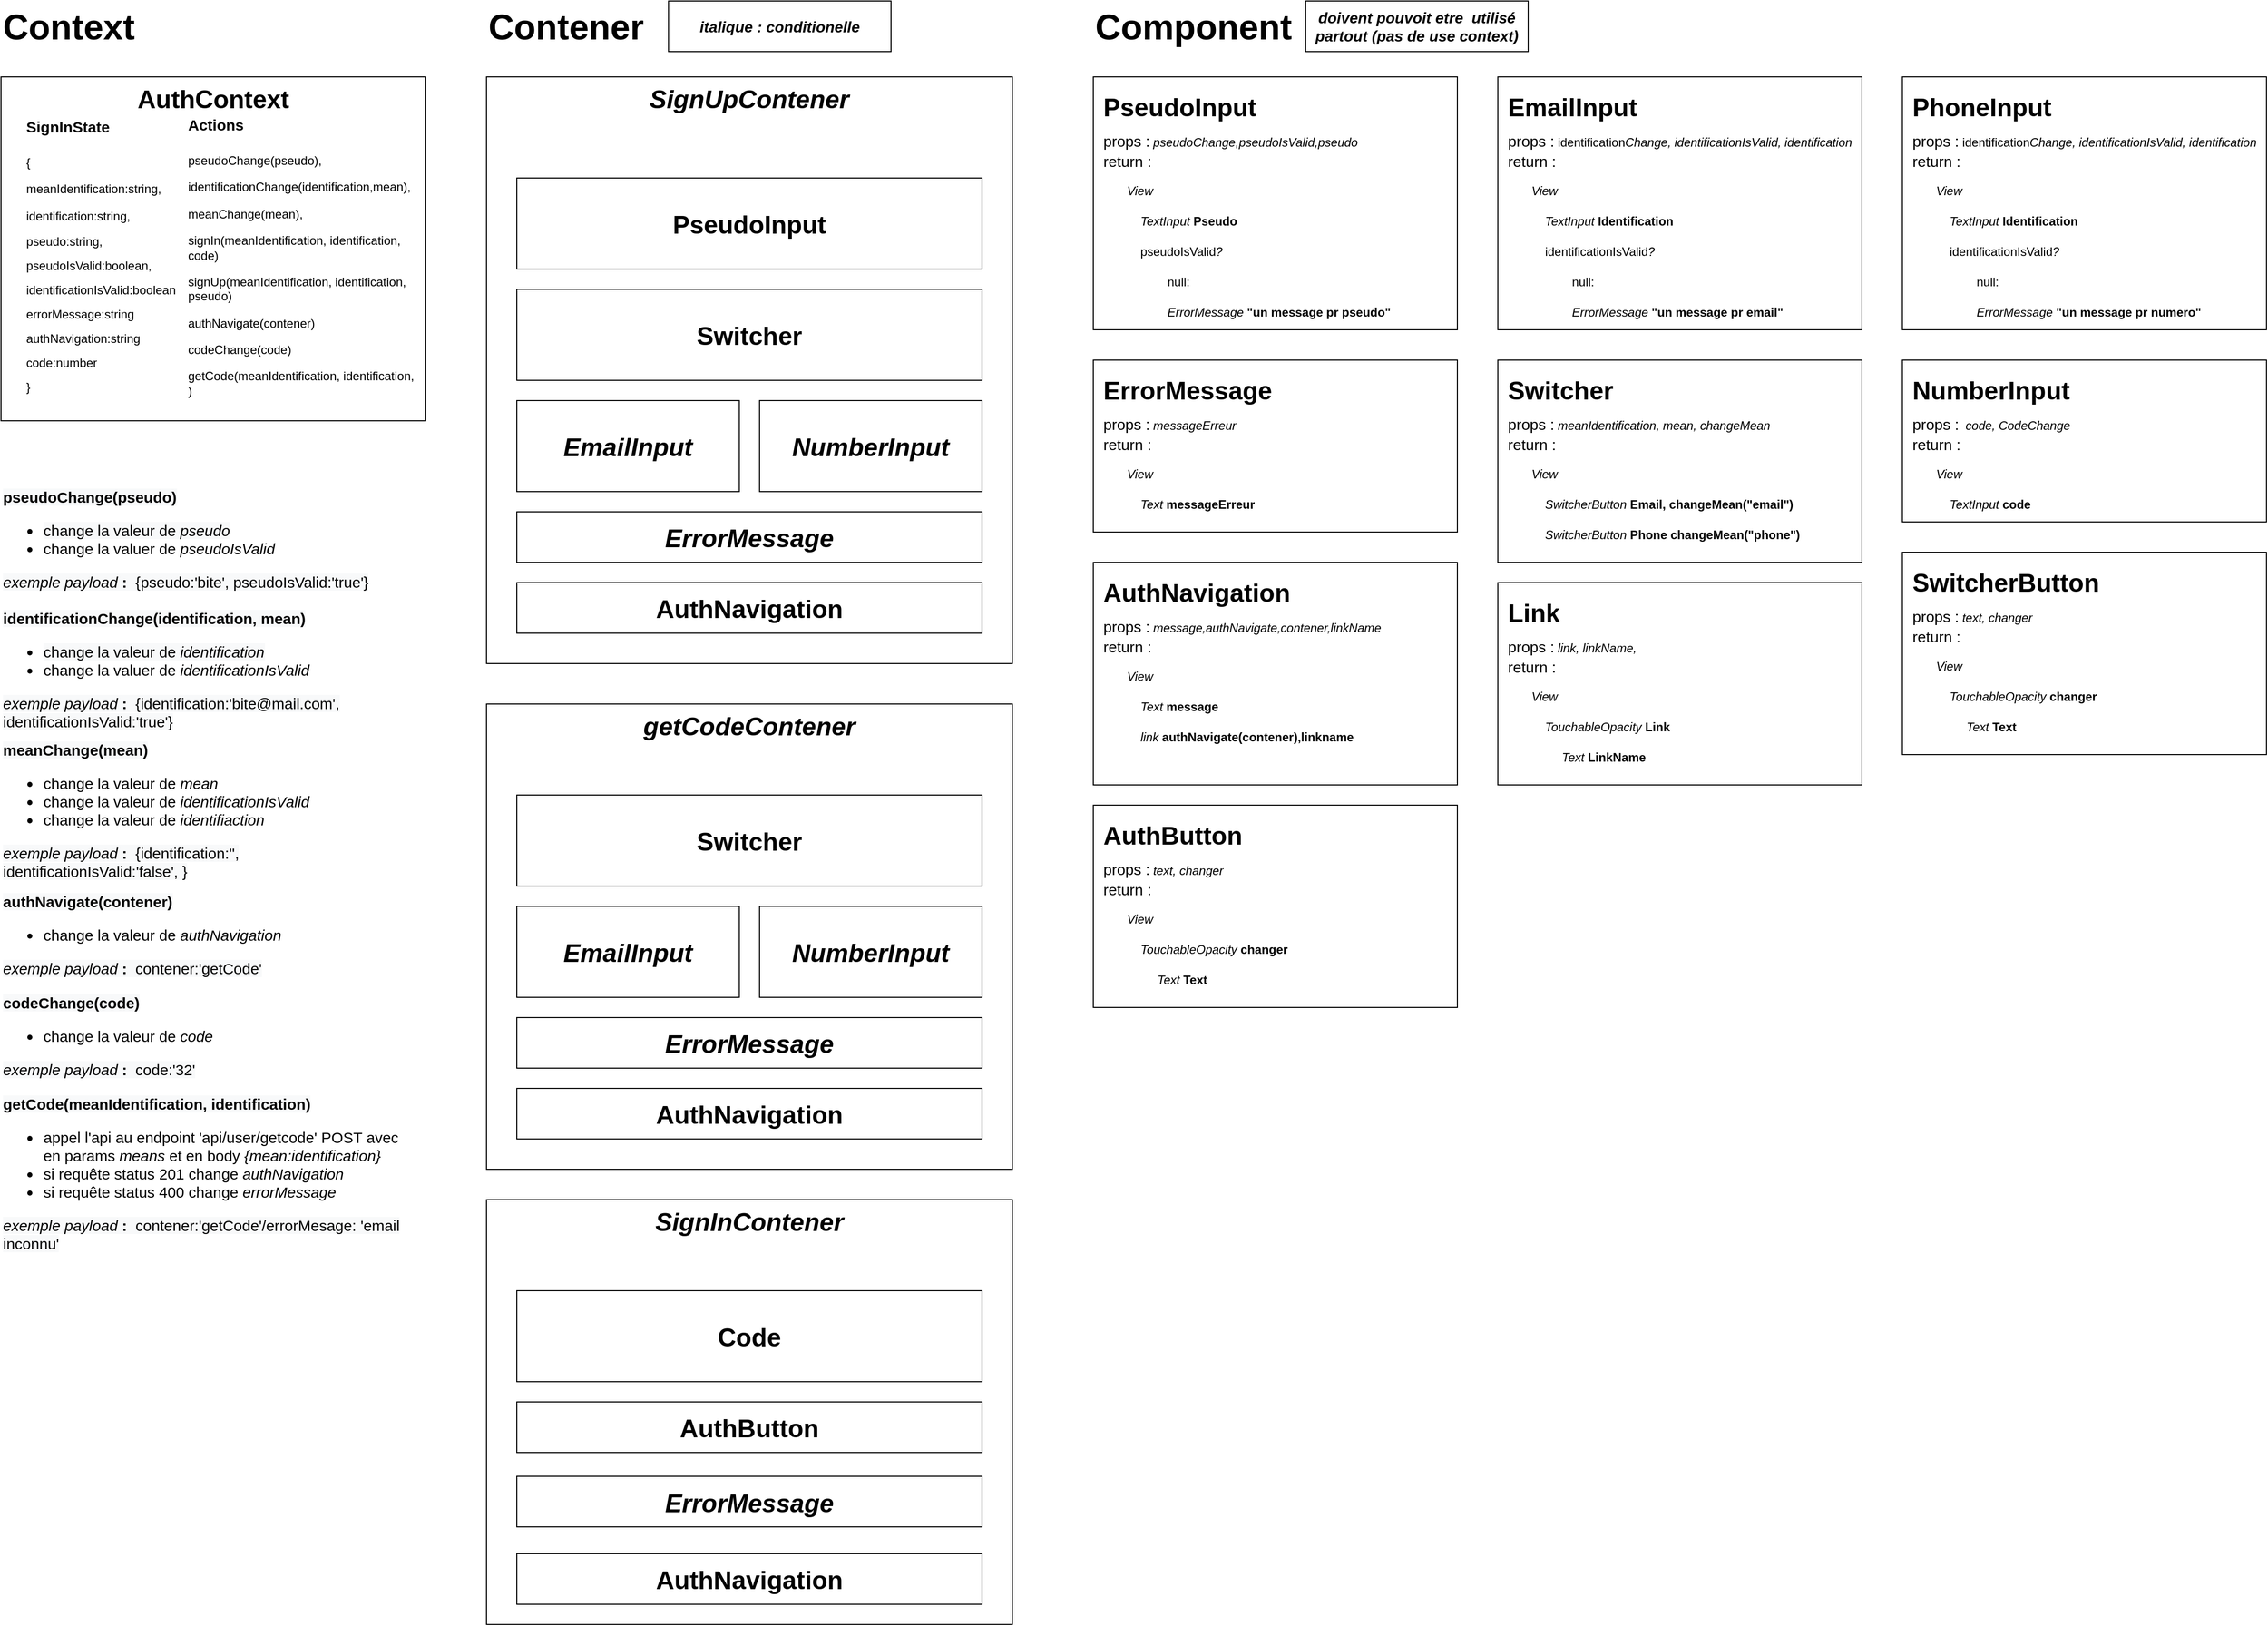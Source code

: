 <mxfile version="13.7.9" type="device"><diagram id="Xk4VpZYpPrKJwpMGjt6s" name="Page-1"><mxGraphModel dx="2178" dy="971" grid="1" gridSize="10" guides="1" tooltips="1" connect="1" arrows="1" fold="1" page="1" pageScale="1" pageWidth="827" pageHeight="1169" math="0" shadow="0"><root><mxCell id="0"/><mxCell id="1" parent="0"/><mxCell id="xUaoGkQyTDoHOAQz-evR-29" value="&lt;b&gt;AuthContext&lt;/b&gt;" style="rounded=0;whiteSpace=wrap;html=1;fontSize=25;verticalAlign=top;" parent="1" vertex="1"><mxGeometry x="-520" y="320" width="420" height="340" as="geometry"/></mxCell><mxCell id="xUaoGkQyTDoHOAQz-evR-26" value="SignUpContener" style="rounded=0;whiteSpace=wrap;html=1;verticalAlign=top;fontSize=25;fontStyle=3" parent="1" vertex="1"><mxGeometry x="-40" y="320" width="520" height="580" as="geometry"/></mxCell><mxCell id="xUaoGkQyTDoHOAQz-evR-28" value="&lt;h1&gt;&lt;font style=&quot;font-size: 15px&quot;&gt;Actions&lt;/font&gt;&lt;/h1&gt;&lt;p&gt;pseudoChange(pseudo),&lt;/p&gt;&lt;p&gt;identificationChange(identification,mean),&lt;/p&gt;&lt;p&gt;meanChange(mean),&lt;/p&gt;&lt;p&gt;signIn(meanIdentification, identification, code)&lt;/p&gt;&lt;p&gt;signUp(meanIdentification, identification, pseudo)&lt;br&gt;&lt;/p&gt;&lt;p&gt;authNavigate(contener)&lt;/p&gt;&lt;p&gt;codeChange(code)&lt;/p&gt;&lt;p&gt;getCode(meanIdentification, identification, )&lt;/p&gt;" style="text;html=1;strokeColor=none;fillColor=none;spacing=0;spacingTop=-30;whiteSpace=wrap;overflow=hidden;rounded=0;verticalAlign=top;horizontal=1;spacingLeft=5;" parent="1" vertex="1"><mxGeometry x="-340" y="360" width="230" height="310" as="geometry"/></mxCell><mxCell id="xUaoGkQyTDoHOAQz-evR-30" value="&lt;h1&gt;&lt;font style=&quot;font-size: 15px&quot;&gt;SignInState&lt;/font&gt;&lt;/h1&gt;&lt;p&gt;{&lt;/p&gt;&lt;p&gt;meanIdentification:string,&amp;nbsp;&lt;/p&gt;&lt;p&gt;&lt;span&gt;identification:string,&lt;/span&gt;&lt;/p&gt;&lt;p style=&quot;line-height: 100%&quot;&gt;pseudo:string,&lt;/p&gt;&lt;p style=&quot;line-height: 100%&quot;&gt;pseudoIsValid:boolean,&lt;/p&gt;&lt;p style=&quot;line-height: 100%&quot;&gt;identificationIsValid:boolean&lt;/p&gt;&lt;p style=&quot;line-height: 100%&quot;&gt;errorMessage:string&lt;/p&gt;&lt;p style=&quot;line-height: 100%&quot;&gt;authNavigation:string&lt;/p&gt;&lt;p style=&quot;line-height: 100%&quot;&gt;code:number&lt;/p&gt;&lt;p style=&quot;line-height: 100%&quot;&gt;}&lt;/p&gt;" style="text;html=1;strokeColor=none;fillColor=none;spacing=0;spacingTop=-30;whiteSpace=wrap;overflow=hidden;rounded=0;verticalAlign=top;horizontal=1;spacingLeft=5;" parent="1" vertex="1"><mxGeometry x="-500" y="362" width="160" height="278" as="geometry"/></mxCell><mxCell id="xUaoGkQyTDoHOAQz-evR-31" value="PseudoInput&lt;br&gt;&lt;div style=&quot;&quot;&gt;&lt;span style=&quot;font-weight: 400&quot;&gt;&lt;font style=&quot;font-size: 15px&quot;&gt;props :&lt;/font&gt;&lt;/span&gt;&lt;span style=&quot;font-size: 12px ; font-weight: 400&quot;&gt; &lt;/span&gt;&lt;i style=&quot;font-size: 12px ; font-weight: 400&quot;&gt;pseudoChange,pseudoIsValid,pseudo&lt;/i&gt;&lt;/div&gt;&lt;div style=&quot;font-size: 15px;&quot;&gt;&lt;span style=&quot;font-weight: 400&quot;&gt;r&lt;/span&gt;&lt;span style=&quot;font-weight: 400&quot;&gt;eturn :&amp;nbsp;&lt;/span&gt;&lt;/div&gt;&lt;div style=&quot;&quot;&gt;&lt;span style=&quot;font-size: 12px ; font-weight: 400&quot;&gt;&amp;nbsp; &amp;nbsp; &amp;nbsp; &amp;nbsp;&lt;i&gt;View&lt;/i&gt;&lt;/span&gt;&lt;/div&gt;&lt;div style=&quot;&quot;&gt;&lt;span style=&quot;font-size: 12px ; font-weight: 400&quot;&gt;&amp;nbsp; &amp;nbsp; &amp;nbsp; &amp;nbsp; &amp;nbsp; &amp;nbsp;&lt;i&gt;TextInput&lt;/i&gt; &lt;/span&gt;&lt;span style=&quot;font-size: 12px&quot;&gt;Pseudo&lt;/span&gt;&lt;span style=&quot;font-size: 12px ; font-weight: 400&quot;&gt;&lt;br&gt;&lt;/span&gt;&lt;/div&gt;&lt;div style=&quot;&quot;&gt;&lt;span style=&quot;font-size: 12px ; font-weight: 400&quot;&gt;&amp;nbsp; &amp;nbsp; &amp;nbsp; &amp;nbsp; &amp;nbsp; &amp;nbsp;pseudoIsValid&lt;i&gt;?&lt;/i&gt;&lt;/span&gt;&lt;/div&gt;&lt;div style=&quot;&quot;&gt;&lt;span style=&quot;font-size: 12px ; font-weight: 400&quot;&gt;&lt;i&gt;&amp;nbsp; &amp;nbsp; &amp;nbsp; &amp;nbsp; &amp;nbsp; &amp;nbsp; &amp;nbsp; &amp;nbsp; &amp;nbsp; &amp;nbsp;&lt;/i&gt;null:&lt;/span&gt;&lt;/div&gt;&lt;div style=&quot;&quot;&gt;&lt;span style=&quot;font-size: 12px ; font-weight: 400&quot;&gt;&lt;i&gt;&amp;nbsp; &amp;nbsp; &amp;nbsp; &amp;nbsp; &amp;nbsp; &amp;nbsp; &amp;nbsp; &amp;nbsp; &amp;nbsp; &amp;nbsp;ErrorMessage&lt;/i&gt; &lt;/span&gt;&lt;span style=&quot;font-size: 12px&quot;&gt;&quot;un message pr pseudo&quot;&lt;/span&gt;&lt;/div&gt;" style="rounded=0;whiteSpace=wrap;html=1;verticalAlign=top;fontSize=25;fontStyle=1;align=left;spacing=10;" parent="1" vertex="1"><mxGeometry x="560" y="320" width="360" height="250" as="geometry"/></mxCell><mxCell id="xUaoGkQyTDoHOAQz-evR-32" value="ErrorMessage&lt;br&gt;&lt;div style=&quot;&quot;&gt;&lt;span style=&quot;font-weight: 400&quot;&gt;&lt;font style=&quot;font-size: 15px&quot;&gt;props :&lt;/font&gt;&lt;/span&gt;&lt;span style=&quot;font-size: 12px ; font-weight: 400&quot;&gt; &lt;/span&gt;&lt;i style=&quot;font-size: 12px ; font-weight: 400&quot;&gt;messageErreur&lt;/i&gt;&lt;/div&gt;&lt;div style=&quot;font-size: 15px;&quot;&gt;&lt;span style=&quot;font-weight: 400&quot;&gt;r&lt;/span&gt;&lt;span style=&quot;font-weight: 400&quot;&gt;eturn :&amp;nbsp;&lt;/span&gt;&lt;/div&gt;&lt;div style=&quot;&quot;&gt;&lt;span style=&quot;font-size: 12px ; font-weight: 400&quot;&gt;&amp;nbsp; &amp;nbsp; &amp;nbsp; &amp;nbsp;&lt;i&gt;View&lt;/i&gt;&lt;/span&gt;&lt;/div&gt;&lt;div style=&quot;&quot;&gt;&lt;span style=&quot;font-size: 12px ; font-weight: 400&quot;&gt;&amp;nbsp; &amp;nbsp; &amp;nbsp; &amp;nbsp; &amp;nbsp; &amp;nbsp;&lt;i&gt;Text&lt;/i&gt; &lt;/span&gt;&lt;span style=&quot;font-size: 12px&quot;&gt;messageErreur&lt;/span&gt;&lt;/div&gt;" style="rounded=0;whiteSpace=wrap;html=1;verticalAlign=top;fontSize=25;fontStyle=1;align=left;spacing=10;" parent="1" vertex="1"><mxGeometry x="560" y="600" width="360" height="170" as="geometry"/></mxCell><mxCell id="xUaoGkQyTDoHOAQz-evR-33" value="EmailInput&lt;br&gt;&lt;div&gt;&lt;span style=&quot;font-weight: 400&quot;&gt;&lt;font style=&quot;font-size: 15px&quot;&gt;props :&lt;/font&gt;&lt;/span&gt;&lt;span style=&quot;font-size: 12px ; font-weight: 400&quot;&gt;&amp;nbsp;identification&lt;/span&gt;&lt;i style=&quot;font-size: 12px ; font-weight: 400&quot;&gt;Change, identificationIsValid, identification&lt;/i&gt;&lt;/div&gt;&lt;div style=&quot;font-size: 15px&quot;&gt;&lt;span style=&quot;font-weight: 400&quot;&gt;r&lt;/span&gt;&lt;span style=&quot;font-weight: 400&quot;&gt;eturn :&amp;nbsp;&lt;/span&gt;&lt;/div&gt;&lt;div&gt;&lt;span style=&quot;font-size: 12px ; font-weight: 400&quot;&gt;&amp;nbsp; &amp;nbsp; &amp;nbsp; &amp;nbsp;&lt;i&gt;View&lt;/i&gt;&lt;/span&gt;&lt;/div&gt;&lt;div&gt;&lt;span style=&quot;font-size: 12px ; font-weight: 400&quot;&gt;&amp;nbsp; &amp;nbsp; &amp;nbsp; &amp;nbsp; &amp;nbsp; &amp;nbsp;&lt;i&gt;TextInput&lt;/i&gt; &lt;/span&gt;&lt;span style=&quot;font-size: 12px&quot;&gt;Identification&lt;/span&gt;&lt;span style=&quot;font-size: 12px ; font-weight: 400&quot;&gt;&lt;br&gt;&lt;/span&gt;&lt;/div&gt;&lt;div&gt;&lt;span style=&quot;font-size: 12px ; font-weight: 400&quot;&gt;&amp;nbsp; &amp;nbsp; &amp;nbsp; &amp;nbsp; &amp;nbsp; &amp;nbsp;&lt;/span&gt;&lt;span style=&quot;font-size: 12px ; font-weight: 400&quot;&gt;identificationIsValid&lt;/span&gt;&lt;span style=&quot;font-size: 12px ; font-weight: 400&quot;&gt;&lt;i&gt;?&lt;/i&gt;&lt;/span&gt;&lt;/div&gt;&lt;div&gt;&lt;span style=&quot;font-size: 12px ; font-weight: 400&quot;&gt;&lt;i&gt;&amp;nbsp; &amp;nbsp; &amp;nbsp; &amp;nbsp; &amp;nbsp; &amp;nbsp; &amp;nbsp; &amp;nbsp; &amp;nbsp; &amp;nbsp;&lt;/i&gt;null:&lt;/span&gt;&lt;/div&gt;&lt;div&gt;&lt;span style=&quot;font-size: 12px ; font-weight: 400&quot;&gt;&lt;i&gt;&amp;nbsp; &amp;nbsp; &amp;nbsp; &amp;nbsp; &amp;nbsp; &amp;nbsp; &amp;nbsp; &amp;nbsp; &amp;nbsp; &amp;nbsp;ErrorMessage&lt;/i&gt; &lt;/span&gt;&lt;span style=&quot;font-size: 12px&quot;&gt;&quot;un message pr email&quot;&lt;/span&gt;&lt;/div&gt;" style="rounded=0;whiteSpace=wrap;html=1;verticalAlign=top;fontSize=25;fontStyle=1;align=left;spacing=10;" parent="1" vertex="1"><mxGeometry x="960" y="320" width="360" height="250" as="geometry"/></mxCell><mxCell id="xUaoGkQyTDoHOAQz-evR-36" value="NumberInput&lt;br&gt;&lt;div&gt;&lt;span style=&quot;font-weight: 400&quot;&gt;&lt;font style=&quot;font-size: 15px&quot;&gt;props :&lt;/font&gt;&lt;/span&gt;&lt;span style=&quot;font-size: 12px ; font-weight: 400&quot;&gt;&amp;nbsp; &lt;i&gt;code, CodeChange&lt;/i&gt;&lt;/span&gt;&lt;/div&gt;&lt;div style=&quot;font-size: 15px&quot;&gt;&lt;span style=&quot;font-weight: 400&quot;&gt;r&lt;/span&gt;&lt;span style=&quot;font-weight: 400&quot;&gt;eturn :&amp;nbsp;&lt;/span&gt;&lt;/div&gt;&lt;div&gt;&lt;span style=&quot;font-size: 12px ; font-weight: 400&quot;&gt;&amp;nbsp; &amp;nbsp; &amp;nbsp; &amp;nbsp;&lt;i&gt;View&lt;/i&gt;&lt;/span&gt;&lt;/div&gt;&lt;div&gt;&lt;span style=&quot;font-size: 12px ; font-weight: 400&quot;&gt;&amp;nbsp; &amp;nbsp; &amp;nbsp; &amp;nbsp; &amp;nbsp; &amp;nbsp;&lt;i&gt;TextInput&lt;/i&gt; &lt;/span&gt;&lt;span style=&quot;font-size: 12px&quot;&gt;code&lt;/span&gt;&lt;span style=&quot;font-size: 12px ; font-weight: 400&quot;&gt;&lt;br&gt;&lt;/span&gt;&lt;/div&gt;&lt;div&gt;&lt;br&gt;&lt;/div&gt;" style="rounded=0;whiteSpace=wrap;html=1;verticalAlign=top;fontSize=25;fontStyle=1;align=left;spacing=10;" parent="1" vertex="1"><mxGeometry x="1360" y="600" width="360" height="160" as="geometry"/></mxCell><mxCell id="xUaoGkQyTDoHOAQz-evR-37" value="Switcher&lt;br&gt;&lt;div&gt;&lt;span style=&quot;font-weight: 400&quot;&gt;&lt;font style=&quot;font-size: 15px&quot;&gt;props :&lt;/font&gt;&lt;/span&gt;&lt;span style=&quot;font-size: 12px ; font-weight: 400&quot;&gt; &lt;/span&gt;&lt;i style=&quot;font-size: 12px ; font-weight: 400&quot;&gt;meanIdentification, mean, changeMean&lt;/i&gt;&lt;/div&gt;&lt;div style=&quot;font-size: 15px&quot;&gt;&lt;div&gt;&lt;span style=&quot;font-weight: 400&quot;&gt;r&lt;/span&gt;&lt;span style=&quot;font-weight: 400&quot;&gt;eturn :&amp;nbsp;&lt;/span&gt;&lt;/div&gt;&lt;div style=&quot;font-size: 25px&quot;&gt;&lt;span style=&quot;font-size: 12px ; font-weight: 400&quot;&gt;&amp;nbsp; &amp;nbsp; &amp;nbsp; &amp;nbsp;&lt;i&gt;View&lt;/i&gt;&lt;/span&gt;&lt;/div&gt;&lt;div style=&quot;font-size: 25px&quot;&gt;&lt;span style=&quot;font-size: 12px ; font-weight: 400&quot;&gt;&amp;nbsp; &amp;nbsp; &amp;nbsp; &amp;nbsp; &amp;nbsp; &amp;nbsp;&lt;i&gt;SwitcherButton&lt;/i&gt;&amp;nbsp;&lt;/span&gt;&lt;span style=&quot;font-size: 12px&quot;&gt;Email, changeMean(&quot;email&quot;)&lt;/span&gt;&lt;/div&gt;&lt;div style=&quot;font-size: 25px&quot;&gt;&lt;span style=&quot;font-size: 12px ; font-weight: 400&quot;&gt;&amp;nbsp; &amp;nbsp; &amp;nbsp; &amp;nbsp; &amp;nbsp; &amp;nbsp;&lt;i&gt;SwitcherButton&lt;/i&gt;&amp;nbsp;&lt;/span&gt;&lt;span style=&quot;font-size: 12px&quot;&gt;Phone changeMean(&quot;phone&quot;)&lt;/span&gt;&lt;/div&gt;&lt;/div&gt;" style="rounded=0;whiteSpace=wrap;html=1;verticalAlign=top;fontSize=25;fontStyle=1;align=left;spacing=10;" parent="1" vertex="1"><mxGeometry x="960" y="600" width="360" height="200" as="geometry"/></mxCell><mxCell id="xUaoGkQyTDoHOAQz-evR-38" value="SwitcherButton&lt;br&gt;&lt;div&gt;&lt;span style=&quot;font-weight: 400&quot;&gt;&lt;font style=&quot;font-size: 15px&quot;&gt;props :&lt;/font&gt;&lt;/span&gt;&lt;span style=&quot;font-size: 12px ; font-weight: 400&quot;&gt;&amp;nbsp;&lt;i&gt;text, changer&lt;/i&gt;&lt;/span&gt;&lt;/div&gt;&lt;div style=&quot;font-size: 15px&quot;&gt;&lt;div&gt;&lt;span style=&quot;font-weight: 400&quot;&gt;r&lt;/span&gt;&lt;span style=&quot;font-weight: 400&quot;&gt;eturn :&amp;nbsp;&lt;/span&gt;&lt;/div&gt;&lt;div style=&quot;font-size: 25px&quot;&gt;&lt;span style=&quot;font-size: 12px ; font-weight: 400&quot;&gt;&amp;nbsp; &amp;nbsp; &amp;nbsp; &amp;nbsp;&lt;i&gt;View&lt;/i&gt;&lt;/span&gt;&lt;/div&gt;&lt;div style=&quot;font-size: 25px&quot;&gt;&lt;span style=&quot;font-size: 12px ; font-weight: 400&quot;&gt;&amp;nbsp; &amp;nbsp; &amp;nbsp; &amp;nbsp; &amp;nbsp; &amp;nbsp;&lt;i&gt;TouchableOpacity&lt;/i&gt;&lt;/span&gt;&lt;span style=&quot;font-size: 12px&quot;&gt;&amp;nbsp;changer&lt;/span&gt;&lt;/div&gt;&lt;div style=&quot;font-size: 25px&quot;&gt;&lt;span style=&quot;font-size: 12px ; font-weight: 400&quot;&gt;&amp;nbsp; &amp;nbsp; &amp;nbsp; &amp;nbsp; &amp;nbsp; &amp;nbsp;&lt;/span&gt;&lt;span style=&quot;font-size: 12px ; font-weight: 400&quot;&gt;&amp;nbsp;&lt;/span&gt;&lt;span style=&quot;font-size: 12px ; font-weight: 400&quot;&gt;&amp;nbsp; &amp;nbsp;&lt;/span&gt;&lt;span style=&quot;font-size: 12px ; font-weight: 400&quot;&gt;&amp;nbsp;&lt;/span&gt;&lt;span style=&quot;font-size: 12px ; font-weight: 400&quot;&gt;&lt;i&gt;Text&lt;/i&gt;&amp;nbsp;&lt;/span&gt;&lt;span style=&quot;font-size: 12px&quot;&gt;Text&lt;/span&gt;&lt;/div&gt;&lt;/div&gt;" style="rounded=0;whiteSpace=wrap;html=1;verticalAlign=top;fontSize=25;fontStyle=1;align=left;spacing=10;" parent="1" vertex="1"><mxGeometry x="1360" y="790" width="360" height="200" as="geometry"/></mxCell><mxCell id="xUaoGkQyTDoHOAQz-evR-39" value="PseudoInput" style="rounded=0;whiteSpace=wrap;html=1;verticalAlign=middle;fontSize=25;fontStyle=1;align=center;spacing=10;" parent="1" vertex="1"><mxGeometry x="-10" y="420" width="460" height="90" as="geometry"/></mxCell><mxCell id="xUaoGkQyTDoHOAQz-evR-40" value="Switcher" style="rounded=0;whiteSpace=wrap;html=1;verticalAlign=middle;fontSize=25;fontStyle=1;align=center;spacing=10;" parent="1" vertex="1"><mxGeometry x="-10" y="530" width="460" height="90" as="geometry"/></mxCell><mxCell id="xUaoGkQyTDoHOAQz-evR-41" value="EmailInput" style="rounded=0;whiteSpace=wrap;html=1;verticalAlign=middle;fontSize=25;fontStyle=3;align=center;spacing=10;" parent="1" vertex="1"><mxGeometry x="-10" y="640" width="220" height="90" as="geometry"/></mxCell><mxCell id="xUaoGkQyTDoHOAQz-evR-42" value="NumberInput" style="rounded=0;whiteSpace=wrap;html=1;verticalAlign=middle;fontSize=25;fontStyle=3;align=center;spacing=10;" parent="1" vertex="1"><mxGeometry x="230" y="640" width="220" height="90" as="geometry"/></mxCell><mxCell id="xUaoGkQyTDoHOAQz-evR-43" value="getCodeContener" style="rounded=0;whiteSpace=wrap;html=1;verticalAlign=top;fontSize=25;fontStyle=3" parent="1" vertex="1"><mxGeometry x="-40" y="940" width="520" height="460" as="geometry"/></mxCell><mxCell id="xUaoGkQyTDoHOAQz-evR-45" value="Switcher" style="rounded=0;whiteSpace=wrap;html=1;verticalAlign=middle;fontSize=25;fontStyle=1;align=center;spacing=10;" parent="1" vertex="1"><mxGeometry x="-10" y="1030" width="460" height="90" as="geometry"/></mxCell><mxCell id="xUaoGkQyTDoHOAQz-evR-46" value="EmailInput" style="rounded=0;whiteSpace=wrap;html=1;verticalAlign=middle;fontSize=25;fontStyle=3;align=center;spacing=10;" parent="1" vertex="1"><mxGeometry x="-10" y="1140" width="220" height="90" as="geometry"/></mxCell><mxCell id="xUaoGkQyTDoHOAQz-evR-47" value="NumberInput" style="rounded=0;whiteSpace=wrap;html=1;verticalAlign=middle;fontSize=25;fontStyle=3;align=center;spacing=10;" parent="1" vertex="1"><mxGeometry x="230" y="1140" width="220" height="90" as="geometry"/></mxCell><mxCell id="xUaoGkQyTDoHOAQz-evR-48" value="AuthNavigation&lt;br&gt;&lt;div&gt;&lt;span style=&quot;font-weight: 400&quot;&gt;&lt;font style=&quot;font-size: 15px&quot;&gt;props :&lt;/font&gt;&lt;/span&gt;&lt;span style=&quot;font-size: 12px ; font-weight: 400&quot;&gt; &lt;/span&gt;&lt;i style=&quot;font-size: 12px ; font-weight: 400&quot;&gt;message,authNavigate,contener,linkName&amp;nbsp;&lt;/i&gt;&lt;/div&gt;&lt;div style=&quot;font-size: 15px&quot;&gt;&lt;span style=&quot;font-weight: 400&quot;&gt;r&lt;/span&gt;&lt;span style=&quot;font-weight: 400&quot;&gt;eturn :&amp;nbsp;&lt;/span&gt;&lt;/div&gt;&lt;div&gt;&lt;span style=&quot;font-size: 12px ; font-weight: 400&quot;&gt;&amp;nbsp; &amp;nbsp; &amp;nbsp; &amp;nbsp;&lt;i&gt;View&lt;/i&gt;&lt;/span&gt;&lt;/div&gt;&lt;div&gt;&lt;span style=&quot;font-size: 12px ; font-weight: 400&quot;&gt;&amp;nbsp; &amp;nbsp; &amp;nbsp; &amp;nbsp; &amp;nbsp; &amp;nbsp;&lt;i&gt;Text&lt;/i&gt; &lt;/span&gt;&lt;span style=&quot;font-size: 12px&quot;&gt;message&lt;/span&gt;&lt;/div&gt;&lt;div&gt;&lt;span style=&quot;font-size: 12px ; font-weight: 400&quot;&gt;&amp;nbsp; &amp;nbsp; &amp;nbsp; &amp;nbsp; &amp;nbsp; &amp;nbsp;&lt;i&gt;link&lt;/i&gt; &lt;/span&gt;&lt;span style=&quot;font-size: 12px&quot;&gt;authNavigate(contener),linkname&lt;/span&gt;&lt;/div&gt;" style="rounded=0;whiteSpace=wrap;html=1;verticalAlign=top;fontSize=25;fontStyle=1;align=left;spacing=10;" parent="1" vertex="1"><mxGeometry x="560" y="800" width="360" height="220" as="geometry"/></mxCell><mxCell id="xUaoGkQyTDoHOAQz-evR-49" value="Link&lt;br&gt;&lt;div&gt;&lt;span style=&quot;font-weight: 400&quot;&gt;&lt;font style=&quot;font-size: 15px&quot;&gt;props :&lt;/font&gt;&lt;/span&gt;&lt;span style=&quot;font-size: 12px ; font-weight: 400&quot;&gt;&amp;nbsp;&lt;i&gt;link, linkName,&amp;nbsp;&lt;/i&gt;&lt;/span&gt;&lt;/div&gt;&lt;div style=&quot;font-size: 15px&quot;&gt;&lt;div&gt;&lt;span style=&quot;font-weight: 400&quot;&gt;r&lt;/span&gt;&lt;span style=&quot;font-weight: 400&quot;&gt;eturn :&amp;nbsp;&lt;/span&gt;&lt;/div&gt;&lt;div style=&quot;font-size: 25px&quot;&gt;&lt;span style=&quot;font-size: 12px ; font-weight: 400&quot;&gt;&amp;nbsp; &amp;nbsp; &amp;nbsp; &amp;nbsp;&lt;i&gt;View&lt;/i&gt;&lt;/span&gt;&lt;/div&gt;&lt;div style=&quot;font-size: 25px&quot;&gt;&lt;span style=&quot;font-size: 12px ; font-weight: 400&quot;&gt;&amp;nbsp; &amp;nbsp; &amp;nbsp; &amp;nbsp; &amp;nbsp; &amp;nbsp;&lt;i&gt;TouchableOpacity&lt;/i&gt;&lt;/span&gt;&lt;span style=&quot;font-size: 12px&quot;&gt;&amp;nbsp;Link&lt;/span&gt;&lt;/div&gt;&lt;div style=&quot;font-size: 25px&quot;&gt;&lt;span style=&quot;font-size: 12px ; font-weight: 400&quot;&gt;&amp;nbsp; &amp;nbsp; &amp;nbsp; &amp;nbsp; &amp;nbsp; &amp;nbsp;&lt;/span&gt;&lt;span style=&quot;font-size: 12px ; font-weight: 400&quot;&gt;&amp;nbsp;&lt;/span&gt;&lt;span style=&quot;font-size: 12px ; font-weight: 400&quot;&gt;&amp;nbsp; &amp;nbsp;&lt;/span&gt;&lt;span style=&quot;font-size: 12px ; font-weight: 400&quot;&gt;&amp;nbsp;&lt;/span&gt;&lt;span style=&quot;font-size: 12px ; font-weight: 400&quot;&gt;&lt;i&gt;Text&lt;/i&gt;&amp;nbsp;&lt;/span&gt;&lt;span style=&quot;font-size: 12px&quot;&gt;LinkName&lt;/span&gt;&lt;/div&gt;&lt;/div&gt;" style="rounded=0;whiteSpace=wrap;html=1;verticalAlign=top;fontSize=25;fontStyle=1;align=left;spacing=10;" parent="1" vertex="1"><mxGeometry x="960" y="820" width="360" height="200" as="geometry"/></mxCell><mxCell id="xUaoGkQyTDoHOAQz-evR-50" value="ErrorMessage" style="rounded=0;whiteSpace=wrap;html=1;verticalAlign=middle;fontSize=25;fontStyle=3;align=center;spacing=10;" parent="1" vertex="1"><mxGeometry x="-10" y="750" width="460" height="50" as="geometry"/></mxCell><mxCell id="xUaoGkQyTDoHOAQz-evR-53" value="PhoneInput&lt;br&gt;&lt;div&gt;&lt;span style=&quot;font-weight: 400&quot;&gt;&lt;font style=&quot;font-size: 15px&quot;&gt;props :&lt;/font&gt;&lt;/span&gt;&lt;span style=&quot;font-size: 12px ; font-weight: 400&quot;&gt;&amp;nbsp;identification&lt;/span&gt;&lt;i style=&quot;font-size: 12px ; font-weight: 400&quot;&gt;Change, identificationIsValid, identification&lt;/i&gt;&lt;/div&gt;&lt;div style=&quot;font-size: 15px&quot;&gt;&lt;span style=&quot;font-weight: 400&quot;&gt;r&lt;/span&gt;&lt;span style=&quot;font-weight: 400&quot;&gt;eturn :&amp;nbsp;&lt;/span&gt;&lt;/div&gt;&lt;div&gt;&lt;span style=&quot;font-size: 12px ; font-weight: 400&quot;&gt;&amp;nbsp; &amp;nbsp; &amp;nbsp; &amp;nbsp;&lt;i&gt;View&lt;/i&gt;&lt;/span&gt;&lt;/div&gt;&lt;div&gt;&lt;span style=&quot;font-size: 12px ; font-weight: 400&quot;&gt;&amp;nbsp; &amp;nbsp; &amp;nbsp; &amp;nbsp; &amp;nbsp; &amp;nbsp;&lt;i&gt;TextInput&lt;/i&gt; &lt;/span&gt;&lt;span style=&quot;font-size: 12px&quot;&gt;Identification&lt;/span&gt;&lt;span style=&quot;font-size: 12px ; font-weight: 400&quot;&gt;&lt;br&gt;&lt;/span&gt;&lt;/div&gt;&lt;div&gt;&lt;span style=&quot;font-size: 12px ; font-weight: 400&quot;&gt;&amp;nbsp; &amp;nbsp; &amp;nbsp; &amp;nbsp; &amp;nbsp; &amp;nbsp;&lt;/span&gt;&lt;span style=&quot;font-size: 12px ; font-weight: 400&quot;&gt;identificationIsValid&lt;/span&gt;&lt;span style=&quot;font-size: 12px ; font-weight: 400&quot;&gt;&lt;i&gt;?&lt;/i&gt;&lt;/span&gt;&lt;/div&gt;&lt;div&gt;&lt;span style=&quot;font-size: 12px ; font-weight: 400&quot;&gt;&lt;i&gt;&amp;nbsp; &amp;nbsp; &amp;nbsp; &amp;nbsp; &amp;nbsp; &amp;nbsp; &amp;nbsp; &amp;nbsp; &amp;nbsp; &amp;nbsp;&lt;/i&gt;null:&lt;/span&gt;&lt;/div&gt;&lt;div&gt;&lt;span style=&quot;font-size: 12px ; font-weight: 400&quot;&gt;&lt;i&gt;&amp;nbsp; &amp;nbsp; &amp;nbsp; &amp;nbsp; &amp;nbsp; &amp;nbsp; &amp;nbsp; &amp;nbsp; &amp;nbsp; &amp;nbsp;ErrorMessage&lt;/i&gt; &lt;/span&gt;&lt;span style=&quot;font-size: 12px&quot;&gt;&quot;un message pr numero&quot;&lt;/span&gt;&lt;/div&gt;" style="rounded=0;whiteSpace=wrap;html=1;verticalAlign=top;fontSize=25;fontStyle=1;align=left;spacing=10;" parent="1" vertex="1"><mxGeometry x="1360" y="320" width="360" height="250" as="geometry"/></mxCell><mxCell id="xUaoGkQyTDoHOAQz-evR-54" value="SignInContener" style="rounded=0;whiteSpace=wrap;html=1;verticalAlign=top;fontSize=25;fontStyle=3" parent="1" vertex="1"><mxGeometry x="-40" y="1430" width="520" height="420" as="geometry"/></mxCell><mxCell id="xUaoGkQyTDoHOAQz-evR-55" value="Code" style="rounded=0;whiteSpace=wrap;html=1;verticalAlign=middle;fontSize=25;fontStyle=1;align=center;spacing=10;" parent="1" vertex="1"><mxGeometry x="-10" y="1520" width="460" height="90" as="geometry"/></mxCell><mxCell id="xUaoGkQyTDoHOAQz-evR-58" value="AuthNavigation" style="rounded=0;whiteSpace=wrap;html=1;verticalAlign=middle;fontSize=25;fontStyle=1;align=center;spacing=10;" parent="1" vertex="1"><mxGeometry x="-10" y="1780" width="460" height="50" as="geometry"/></mxCell><mxCell id="xUaoGkQyTDoHOAQz-evR-59" value="AuthButton&lt;br&gt;&lt;div&gt;&lt;span style=&quot;font-weight: 400&quot;&gt;&lt;font style=&quot;font-size: 15px&quot;&gt;props :&lt;/font&gt;&lt;/span&gt;&lt;span style=&quot;font-size: 12px ; font-weight: 400&quot;&gt;&amp;nbsp;&lt;i&gt;text, changer&lt;/i&gt;&lt;/span&gt;&lt;/div&gt;&lt;div style=&quot;font-size: 15px&quot;&gt;&lt;div&gt;&lt;span style=&quot;font-weight: 400&quot;&gt;r&lt;/span&gt;&lt;span style=&quot;font-weight: 400&quot;&gt;eturn :&amp;nbsp;&lt;/span&gt;&lt;/div&gt;&lt;div style=&quot;font-size: 25px&quot;&gt;&lt;span style=&quot;font-size: 12px ; font-weight: 400&quot;&gt;&amp;nbsp; &amp;nbsp; &amp;nbsp; &amp;nbsp;&lt;i&gt;View&lt;/i&gt;&lt;/span&gt;&lt;/div&gt;&lt;div style=&quot;font-size: 25px&quot;&gt;&lt;span style=&quot;font-size: 12px ; font-weight: 400&quot;&gt;&amp;nbsp; &amp;nbsp; &amp;nbsp; &amp;nbsp; &amp;nbsp; &amp;nbsp;&lt;i&gt;TouchableOpacity&lt;/i&gt;&lt;/span&gt;&lt;span style=&quot;font-size: 12px&quot;&gt;&amp;nbsp;changer&lt;/span&gt;&lt;/div&gt;&lt;div style=&quot;font-size: 25px&quot;&gt;&lt;span style=&quot;font-size: 12px ; font-weight: 400&quot;&gt;&amp;nbsp; &amp;nbsp; &amp;nbsp; &amp;nbsp; &amp;nbsp; &amp;nbsp;&lt;/span&gt;&lt;span style=&quot;font-size: 12px ; font-weight: 400&quot;&gt;&amp;nbsp;&lt;/span&gt;&lt;span style=&quot;font-size: 12px ; font-weight: 400&quot;&gt;&amp;nbsp; &amp;nbsp;&lt;/span&gt;&lt;span style=&quot;font-size: 12px ; font-weight: 400&quot;&gt;&amp;nbsp;&lt;/span&gt;&lt;span style=&quot;font-size: 12px ; font-weight: 400&quot;&gt;&lt;i&gt;Text&lt;/i&gt;&amp;nbsp;&lt;/span&gt;&lt;span style=&quot;font-size: 12px&quot;&gt;Text&lt;/span&gt;&lt;/div&gt;&lt;/div&gt;" style="rounded=0;whiteSpace=wrap;html=1;verticalAlign=top;fontSize=25;fontStyle=1;align=left;spacing=10;" parent="1" vertex="1"><mxGeometry x="560" y="1040" width="360" height="200" as="geometry"/></mxCell><mxCell id="xUaoGkQyTDoHOAQz-evR-60" value="AuthButton" style="rounded=0;whiteSpace=wrap;html=1;verticalAlign=middle;fontSize=25;fontStyle=1;align=center;spacing=10;" parent="1" vertex="1"><mxGeometry x="-10" y="1630" width="460" height="50" as="geometry"/></mxCell><mxCell id="xUaoGkQyTDoHOAQz-evR-61" value="&lt;b&gt;Component&lt;/b&gt;" style="text;html=1;strokeColor=none;fillColor=none;align=left;verticalAlign=middle;whiteSpace=wrap;rounded=0;fontSize=35;" parent="1" vertex="1"><mxGeometry x="560" y="260" width="240" height="20" as="geometry"/></mxCell><mxCell id="xUaoGkQyTDoHOAQz-evR-63" value="&lt;b&gt;Contener&lt;/b&gt;" style="text;html=1;strokeColor=none;fillColor=none;align=left;verticalAlign=middle;whiteSpace=wrap;rounded=0;fontSize=35;" parent="1" vertex="1"><mxGeometry x="-40" y="260" width="240" height="20" as="geometry"/></mxCell><mxCell id="xUaoGkQyTDoHOAQz-evR-64" value="&lt;b&gt;Context&lt;/b&gt;" style="text;html=1;strokeColor=none;fillColor=none;align=left;verticalAlign=middle;whiteSpace=wrap;rounded=0;fontSize=35;" parent="1" vertex="1"><mxGeometry x="-520" y="260" width="240" height="20" as="geometry"/></mxCell><mxCell id="ZHt1mJ_fhJvxq0nSWM9L-1" value="&lt;span style=&quot;text-align: left ; text-indent: 0px ; background-color: rgb(248 , 249 , 250) ; display: inline ; float: none&quot;&gt;&lt;font face=&quot;helvetica&quot;&gt;pseudoChange(pseudo)&lt;/font&gt;&lt;br&gt;&lt;ul style=&quot;color: rgb(0 , 0 , 0) ; font-family: &amp;#34;helvetica&amp;#34; ; font-size: 15px ; letter-spacing: normal ; text-transform: none ; word-spacing: 0px&quot;&gt;&lt;li&gt;&lt;span style=&quot;font-style: normal ; color: rgb(0 , 0 , 0) ; font-family: &amp;#34;helvetica&amp;#34; ; font-size: 15px ; letter-spacing: normal ; text-align: left ; text-indent: 0px ; text-transform: none ; word-spacing: 0px ; background-color: rgb(248 , 249 , 250) ; display: inline ; float: none ; font-weight: normal&quot;&gt;change la valeur de &lt;/span&gt;&lt;span style=&quot;color: rgb(0 , 0 , 0) ; font-family: &amp;#34;helvetica&amp;#34; ; font-size: 15px ; letter-spacing: normal ; text-align: left ; text-indent: 0px ; text-transform: none ; word-spacing: 0px ; background-color: rgb(248 , 249 , 250) ; display: inline ; float: none ; font-weight: normal&quot;&gt;&lt;i&gt;pseudo&lt;/i&gt;&lt;/span&gt;&lt;/li&gt;&lt;li&gt;&lt;span style=&quot;font-weight: 400&quot;&gt;change la valuer de &lt;i&gt;pseudoIsValid&lt;/i&gt;&amp;nbsp;&lt;/span&gt;&lt;/li&gt;&lt;/ul&gt;&lt;font face=&quot;helvetica&quot;&gt;&lt;span style=&quot;font-weight: normal&quot;&gt;&lt;i&gt;exemple payload&lt;/i&gt;&lt;/span&gt; :&amp;nbsp;&lt;span style=&quot;font-weight: normal&quot;&gt;&amp;nbsp;{pseudo:'bite', pseudoIsValid:'true'}&lt;/span&gt;&lt;br&gt;&lt;/font&gt;&lt;/span&gt;" style="text;whiteSpace=wrap;html=1;fontStyle=1;fontSize=15;" vertex="1" parent="1"><mxGeometry x="-520" y="720" width="400" height="120" as="geometry"/></mxCell><mxCell id="ZHt1mJ_fhJvxq0nSWM9L-2" value="&lt;span style=&quot;text-align: left ; text-indent: 0px ; background-color: rgb(248 , 249 , 250) ; display: inline ; float: none&quot;&gt;&lt;font face=&quot;helvetica&quot;&gt;identificationChange(identification, mean)&lt;/font&gt;&lt;br&gt;&lt;ul style=&quot;color: rgb(0 , 0 , 0) ; font-family: &amp;#34;helvetica&amp;#34; ; font-size: 15px ; letter-spacing: normal ; text-transform: none ; word-spacing: 0px&quot;&gt;&lt;li&gt;&lt;span style=&quot;font-style: normal ; color: rgb(0 , 0 , 0) ; font-family: &amp;#34;helvetica&amp;#34; ; font-size: 15px ; letter-spacing: normal ; text-align: left ; text-indent: 0px ; text-transform: none ; word-spacing: 0px ; background-color: rgb(248 , 249 , 250) ; display: inline ; float: none ; font-weight: normal&quot;&gt;change la valeur de &lt;/span&gt;&lt;span style=&quot;color: rgb(0 , 0 , 0) ; font-family: &amp;#34;helvetica&amp;#34; ; font-size: 15px ; letter-spacing: normal ; text-align: left ; text-indent: 0px ; text-transform: none ; word-spacing: 0px ; background-color: rgb(248 , 249 , 250) ; display: inline ; float: none ; font-weight: normal&quot;&gt;&lt;i&gt;identification&lt;/i&gt;&lt;/span&gt;&lt;/li&gt;&lt;li&gt;&lt;span style=&quot;font-weight: 400&quot;&gt;change la valuer de &lt;i&gt;identificationIsValid&lt;/i&gt;&amp;nbsp;&lt;/span&gt;&lt;/li&gt;&lt;/ul&gt;&lt;font face=&quot;helvetica&quot;&gt;&lt;span style=&quot;font-weight: normal&quot;&gt;&lt;i&gt;exemple payload&lt;/i&gt;&lt;/span&gt; :&amp;nbsp;&lt;span style=&quot;font-weight: normal&quot;&gt;&amp;nbsp;{identification:'bite@mail.com', identificationIsValid:'true'}&lt;/span&gt;&lt;br&gt;&lt;/font&gt;&lt;/span&gt;" style="text;whiteSpace=wrap;html=1;fontStyle=1;fontSize=15;" vertex="1" parent="1"><mxGeometry x="-520" y="840" width="400" height="150" as="geometry"/></mxCell><mxCell id="ZHt1mJ_fhJvxq0nSWM9L-3" value="&lt;span style=&quot;text-align: left ; text-indent: 0px ; background-color: rgb(248 , 249 , 250) ; display: inline ; float: none&quot;&gt;&lt;font face=&quot;helvetica&quot;&gt;meanChange(mean)&lt;/font&gt;&lt;br&gt;&lt;ul style=&quot;color: rgb(0 , 0 , 0) ; font-family: &amp;#34;helvetica&amp;#34; ; font-size: 15px ; letter-spacing: normal ; text-transform: none ; word-spacing: 0px&quot;&gt;&lt;li&gt;&lt;span style=&quot;font-weight: 400&quot;&gt;change la valeur de &lt;i&gt;mean&lt;/i&gt;&lt;/span&gt;&lt;/li&gt;&lt;li&gt;&lt;span style=&quot;font-weight: 400&quot;&gt;change la valeur de &lt;i&gt;identificationIsValid&lt;/i&gt;&lt;/span&gt;&lt;/li&gt;&lt;li&gt;&lt;span style=&quot;font-weight: 400&quot;&gt;change la valeur de &lt;i&gt;identifiaction&lt;/i&gt;&lt;/span&gt;&lt;/li&gt;&lt;/ul&gt;&lt;font face=&quot;helvetica&quot;&gt;&lt;span style=&quot;font-weight: normal&quot;&gt;&lt;i&gt;exemple payload&lt;/i&gt;&lt;/span&gt; :&amp;nbsp;&lt;span style=&quot;font-weight: normal&quot;&gt;&amp;nbsp;{identification:'', identificationIsValid:'false', }&lt;/span&gt;&lt;br&gt;&lt;/font&gt;&lt;/span&gt;" style="text;whiteSpace=wrap;html=1;fontStyle=1;fontSize=15;" vertex="1" parent="1"><mxGeometry x="-520" y="970" width="400" height="150" as="geometry"/></mxCell><mxCell id="ZHt1mJ_fhJvxq0nSWM9L-4" value="AuthNavigation" style="rounded=0;whiteSpace=wrap;html=1;verticalAlign=middle;fontSize=25;fontStyle=1;align=center;spacing=10;" vertex="1" parent="1"><mxGeometry x="-10" y="820" width="460" height="50" as="geometry"/></mxCell><mxCell id="ZHt1mJ_fhJvxq0nSWM9L-5" value="ErrorMessage" style="rounded=0;whiteSpace=wrap;html=1;verticalAlign=middle;fontSize=25;fontStyle=3;align=center;spacing=10;" vertex="1" parent="1"><mxGeometry x="-10" y="1250" width="460" height="50" as="geometry"/></mxCell><mxCell id="ZHt1mJ_fhJvxq0nSWM9L-6" value="AuthNavigation" style="rounded=0;whiteSpace=wrap;html=1;verticalAlign=middle;fontSize=25;fontStyle=1;align=center;spacing=10;" vertex="1" parent="1"><mxGeometry x="-10" y="1320" width="460" height="50" as="geometry"/></mxCell><mxCell id="ZHt1mJ_fhJvxq0nSWM9L-7" value="ErrorMessage" style="rounded=0;whiteSpace=wrap;html=1;verticalAlign=middle;fontSize=25;fontStyle=3;align=center;spacing=10;" vertex="1" parent="1"><mxGeometry x="-10" y="1703.5" width="460" height="50" as="geometry"/></mxCell><mxCell id="ZHt1mJ_fhJvxq0nSWM9L-8" value="italique : conditionelle" style="rounded=0;whiteSpace=wrap;html=1;verticalAlign=middle;fontSize=15;fontStyle=3;align=center;spacing=10;" vertex="1" parent="1"><mxGeometry x="140" y="245" width="220" height="50" as="geometry"/></mxCell><mxCell id="ZHt1mJ_fhJvxq0nSWM9L-9" value="&lt;span style=&quot;text-align: left ; text-indent: 0px ; background-color: rgb(248 , 249 , 250) ; display: inline ; float: none&quot;&gt;&lt;font face=&quot;helvetica&quot;&gt;authNavigate(contener)&lt;/font&gt;&lt;br&gt;&lt;ul style=&quot;color: rgb(0 , 0 , 0) ; font-family: &amp;#34;helvetica&amp;#34; ; font-size: 15px ; letter-spacing: normal ; text-transform: none ; word-spacing: 0px&quot;&gt;&lt;li&gt;&lt;span style=&quot;font-weight: 400&quot;&gt;change la valeur de &lt;i&gt;authNavigation&lt;/i&gt;&lt;br&gt;&lt;/span&gt;&lt;/li&gt;&lt;/ul&gt;&lt;font face=&quot;helvetica&quot;&gt;&lt;span style=&quot;font-weight: normal&quot;&gt;&lt;i&gt;exemple payload&lt;/i&gt;&lt;/span&gt; :&amp;nbsp;&lt;span style=&quot;font-weight: normal&quot;&gt;&amp;nbsp;contener:'getCode'&lt;/span&gt;&lt;br&gt;&lt;/font&gt;&lt;/span&gt;" style="text;whiteSpace=wrap;html=1;fontStyle=1;fontSize=15;" vertex="1" parent="1"><mxGeometry x="-520" y="1120" width="400" height="100" as="geometry"/></mxCell><mxCell id="ZHt1mJ_fhJvxq0nSWM9L-10" value="&lt;span style=&quot;text-align: left ; text-indent: 0px ; background-color: rgb(248 , 249 , 250) ; display: inline ; float: none&quot;&gt;&lt;font face=&quot;helvetica&quot;&gt;codeChange(code)&lt;/font&gt;&lt;br&gt;&lt;ul style=&quot;color: rgb(0 , 0 , 0) ; font-family: &amp;#34;helvetica&amp;#34; ; font-size: 15px ; letter-spacing: normal ; text-transform: none ; word-spacing: 0px&quot;&gt;&lt;li&gt;&lt;span style=&quot;font-weight: 400&quot;&gt;change la valeur de &lt;i&gt;code&lt;/i&gt;&lt;br&gt;&lt;/span&gt;&lt;/li&gt;&lt;/ul&gt;&lt;font face=&quot;helvetica&quot;&gt;&lt;span style=&quot;font-weight: normal&quot;&gt;&lt;i&gt;exemple payload&lt;/i&gt;&lt;/span&gt; :&amp;nbsp;&lt;span style=&quot;font-weight: normal&quot;&gt;&amp;nbsp;code:'32'&lt;/span&gt;&lt;br&gt;&lt;/font&gt;&lt;/span&gt;" style="text;whiteSpace=wrap;html=1;fontStyle=1;fontSize=15;" vertex="1" parent="1"><mxGeometry x="-520" y="1220" width="400" height="100" as="geometry"/></mxCell><mxCell id="ZHt1mJ_fhJvxq0nSWM9L-11" value="&lt;span style=&quot;text-align: left ; text-indent: 0px ; background-color: rgb(248 , 249 , 250) ; display: inline ; float: none&quot;&gt;&lt;font face=&quot;helvetica&quot;&gt;getCode(meanIdentification, identification)&lt;/font&gt;&lt;br&gt;&lt;ul style=&quot;color: rgb(0 , 0 , 0) ; font-family: &amp;#34;helvetica&amp;#34; ; font-size: 15px ; letter-spacing: normal ; text-transform: none ; word-spacing: 0px&quot;&gt;&lt;li&gt;&lt;span style=&quot;font-weight: 400&quot;&gt;appel l'api au endpoint 'api/user/getcode' POST avec en params &lt;i&gt;means &lt;/i&gt;et en body &lt;i&gt;{mean:identification}&lt;/i&gt;&lt;br&gt;&lt;/span&gt;&lt;/li&gt;&lt;li&gt;&lt;span style=&quot;font-weight: 400&quot;&gt;si requête status 201 change &lt;/span&gt;&lt;i style=&quot;font-weight: 400&quot;&gt;authNavigation&lt;/i&gt;&lt;span style=&quot;font-weight: 400&quot;&gt;&amp;nbsp;&lt;/span&gt;&lt;/li&gt;&lt;li&gt;&lt;span style=&quot;font-weight: 400&quot;&gt;si requête status 400 change &lt;i&gt;errorMessage&lt;/i&gt;&amp;nbsp;&amp;nbsp;&lt;/span&gt;&lt;br&gt;&lt;/li&gt;&lt;/ul&gt;&lt;font face=&quot;helvetica&quot;&gt;&lt;span style=&quot;font-weight: normal&quot;&gt;&lt;i&gt;exemple payload&lt;/i&gt;&lt;/span&gt; :&amp;nbsp;&lt;span style=&quot;font-weight: normal&quot;&gt;&amp;nbsp;&lt;/span&gt;&lt;/font&gt;&lt;span style=&quot;font-family: &amp;#34;helvetica&amp;#34; ; font-weight: 400&quot;&gt;contener:'getCode'/errorMesage: 'email inconnu'&lt;/span&gt;&lt;font face=&quot;helvetica&quot;&gt;&lt;br&gt;&lt;/font&gt;&lt;/span&gt;" style="text;whiteSpace=wrap;html=1;fontStyle=1;fontSize=15;" vertex="1" parent="1"><mxGeometry x="-520" y="1320" width="400" height="170" as="geometry"/></mxCell><mxCell id="ZHt1mJ_fhJvxq0nSWM9L-12" value="doivent pouvoit etre&amp;nbsp; utilisé partout (pas de use context)" style="rounded=0;whiteSpace=wrap;html=1;verticalAlign=middle;fontSize=15;fontStyle=3;align=center;spacing=10;" vertex="1" parent="1"><mxGeometry x="770" y="245" width="220" height="50" as="geometry"/></mxCell></root></mxGraphModel></diagram></mxfile>
